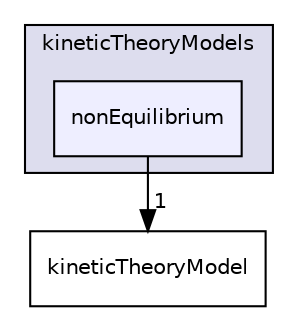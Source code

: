 digraph "nonEquilibrium" {
  bgcolor=transparent;
  compound=true
  node [ fontsize="10", fontname="Helvetica"];
  edge [ labelfontsize="10", labelfontname="Helvetica"];
  subgraph clusterdir_ed2d56e502992d65035ff68b2a9a1135 {
    graph [ bgcolor="#ddddee", pencolor="black", label="kineticTheoryModels" fontname="Helvetica", fontsize="10", URL="dir_ed2d56e502992d65035ff68b2a9a1135.html"]
  dir_90c42f40985aa783937194b7c961e539 [shape=box, label="nonEquilibrium", style="filled", fillcolor="#eeeeff", pencolor="black", URL="dir_90c42f40985aa783937194b7c961e539.html"];
  }
  dir_44c13c9e29fecf045ec0d93a50553a5e [shape=box label="kineticTheoryModel" URL="dir_44c13c9e29fecf045ec0d93a50553a5e.html"];
  dir_90c42f40985aa783937194b7c961e539->dir_44c13c9e29fecf045ec0d93a50553a5e [headlabel="1", labeldistance=1.5 headhref="dir_000281_000201.html"];
}
